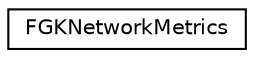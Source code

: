 digraph "Graphical Class Hierarchy"
{
 // LATEX_PDF_SIZE
  edge [fontname="Helvetica",fontsize="10",labelfontname="Helvetica",labelfontsize="10"];
  node [fontname="Helvetica",fontsize="10",shape=record];
  rankdir="LR";
  Node0 [label="FGKNetworkMetrics",height=0.2,width=0.4,color="black", fillcolor="white", style="filled",URL="$structFGKNetworkMetrics.html",tooltip=" "];
}
